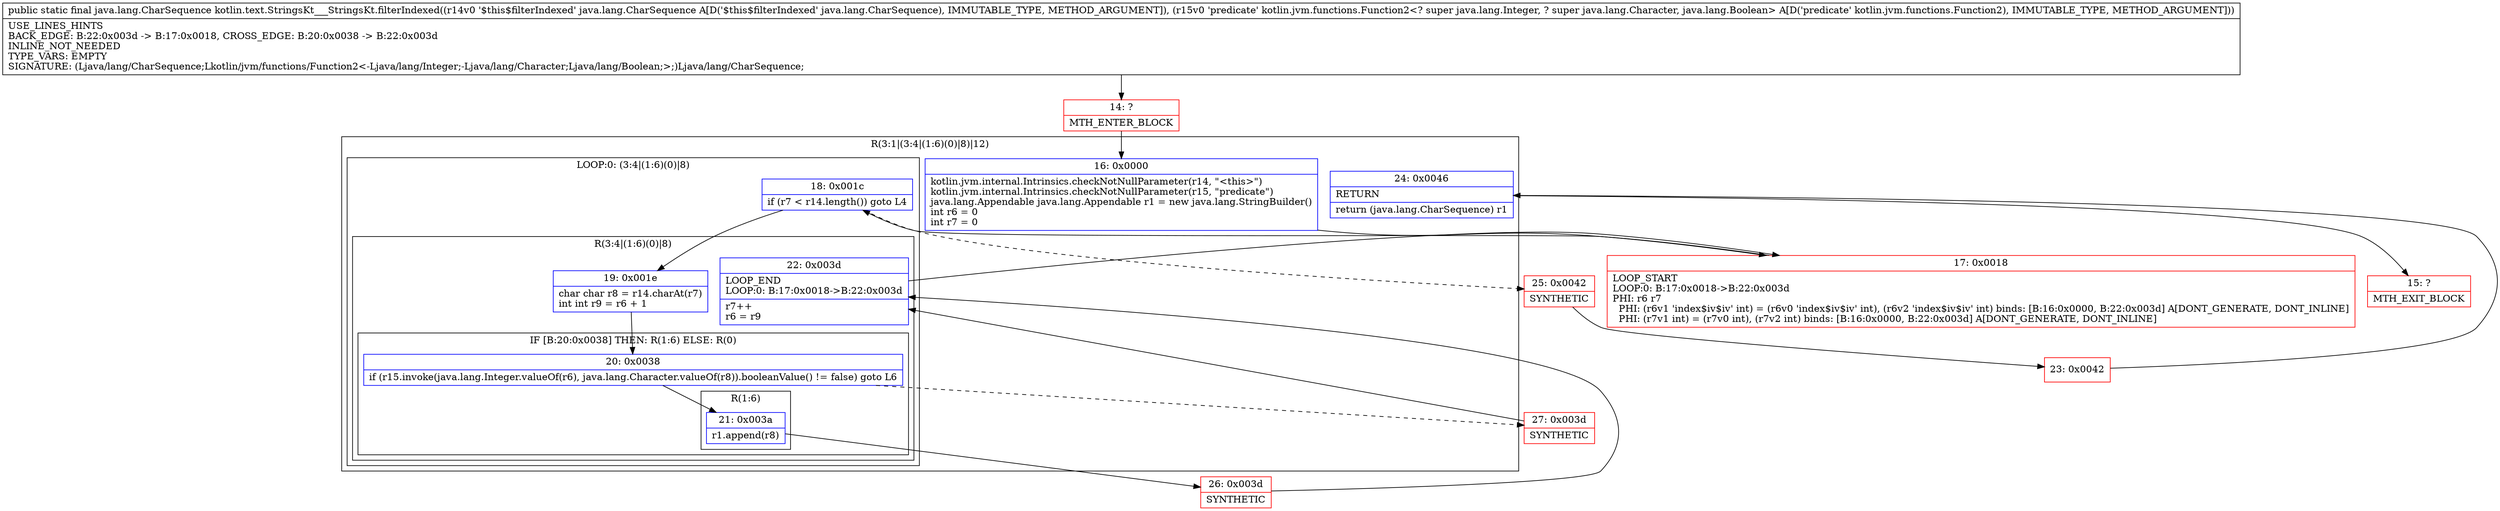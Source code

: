 digraph "CFG forkotlin.text.StringsKt___StringsKt.filterIndexed(Ljava\/lang\/CharSequence;Lkotlin\/jvm\/functions\/Function2;)Ljava\/lang\/CharSequence;" {
subgraph cluster_Region_263949882 {
label = "R(3:1|(3:4|(1:6)(0)|8)|12)";
node [shape=record,color=blue];
Node_16 [shape=record,label="{16\:\ 0x0000|kotlin.jvm.internal.Intrinsics.checkNotNullParameter(r14, \"\<this\>\")\lkotlin.jvm.internal.Intrinsics.checkNotNullParameter(r15, \"predicate\")\ljava.lang.Appendable java.lang.Appendable r1 = new java.lang.StringBuilder()\lint r6 = 0\lint r7 = 0\l}"];
subgraph cluster_LoopRegion_980076860 {
label = "LOOP:0: (3:4|(1:6)(0)|8)";
node [shape=record,color=blue];
Node_18 [shape=record,label="{18\:\ 0x001c|if (r7 \< r14.length()) goto L4\l}"];
subgraph cluster_Region_2084770070 {
label = "R(3:4|(1:6)(0)|8)";
node [shape=record,color=blue];
Node_19 [shape=record,label="{19\:\ 0x001e|char char r8 = r14.charAt(r7)\lint int r9 = r6 + 1\l}"];
subgraph cluster_IfRegion_1777553510 {
label = "IF [B:20:0x0038] THEN: R(1:6) ELSE: R(0)";
node [shape=record,color=blue];
Node_20 [shape=record,label="{20\:\ 0x0038|if (r15.invoke(java.lang.Integer.valueOf(r6), java.lang.Character.valueOf(r8)).booleanValue() != false) goto L6\l}"];
subgraph cluster_Region_1048060518 {
label = "R(1:6)";
node [shape=record,color=blue];
Node_21 [shape=record,label="{21\:\ 0x003a|r1.append(r8)\l}"];
}
subgraph cluster_Region_57164489 {
label = "R(0)";
node [shape=record,color=blue];
}
}
Node_22 [shape=record,label="{22\:\ 0x003d|LOOP_END\lLOOP:0: B:17:0x0018\-\>B:22:0x003d\l|r7++\lr6 = r9\l}"];
}
}
Node_24 [shape=record,label="{24\:\ 0x0046|RETURN\l|return (java.lang.CharSequence) r1\l}"];
}
Node_14 [shape=record,color=red,label="{14\:\ ?|MTH_ENTER_BLOCK\l}"];
Node_17 [shape=record,color=red,label="{17\:\ 0x0018|LOOP_START\lLOOP:0: B:17:0x0018\-\>B:22:0x003d\lPHI: r6 r7 \l  PHI: (r6v1 'index$iv$iv' int) = (r6v0 'index$iv$iv' int), (r6v2 'index$iv$iv' int) binds: [B:16:0x0000, B:22:0x003d] A[DONT_GENERATE, DONT_INLINE]\l  PHI: (r7v1 int) = (r7v0 int), (r7v2 int) binds: [B:16:0x0000, B:22:0x003d] A[DONT_GENERATE, DONT_INLINE]\l}"];
Node_26 [shape=record,color=red,label="{26\:\ 0x003d|SYNTHETIC\l}"];
Node_27 [shape=record,color=red,label="{27\:\ 0x003d|SYNTHETIC\l}"];
Node_25 [shape=record,color=red,label="{25\:\ 0x0042|SYNTHETIC\l}"];
Node_23 [shape=record,color=red,label="{23\:\ 0x0042}"];
Node_15 [shape=record,color=red,label="{15\:\ ?|MTH_EXIT_BLOCK\l}"];
MethodNode[shape=record,label="{public static final java.lang.CharSequence kotlin.text.StringsKt___StringsKt.filterIndexed((r14v0 '$this$filterIndexed' java.lang.CharSequence A[D('$this$filterIndexed' java.lang.CharSequence), IMMUTABLE_TYPE, METHOD_ARGUMENT]), (r15v0 'predicate' kotlin.jvm.functions.Function2\<? super java.lang.Integer, ? super java.lang.Character, java.lang.Boolean\> A[D('predicate' kotlin.jvm.functions.Function2), IMMUTABLE_TYPE, METHOD_ARGUMENT]))  | USE_LINES_HINTS\lBACK_EDGE: B:22:0x003d \-\> B:17:0x0018, CROSS_EDGE: B:20:0x0038 \-\> B:22:0x003d\lINLINE_NOT_NEEDED\lTYPE_VARS: EMPTY\lSIGNATURE: (Ljava\/lang\/CharSequence;Lkotlin\/jvm\/functions\/Function2\<\-Ljava\/lang\/Integer;\-Ljava\/lang\/Character;Ljava\/lang\/Boolean;\>;)Ljava\/lang\/CharSequence;\l}"];
MethodNode -> Node_14;Node_16 -> Node_17;
Node_18 -> Node_19;
Node_18 -> Node_25[style=dashed];
Node_19 -> Node_20;
Node_20 -> Node_21;
Node_20 -> Node_27[style=dashed];
Node_21 -> Node_26;
Node_22 -> Node_17;
Node_24 -> Node_15;
Node_14 -> Node_16;
Node_17 -> Node_18;
Node_26 -> Node_22;
Node_27 -> Node_22;
Node_25 -> Node_23;
Node_23 -> Node_24;
}

